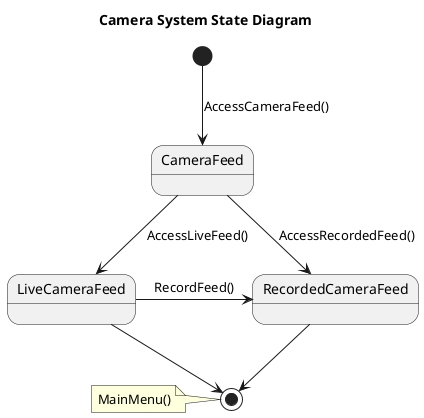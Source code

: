 @startuml
title Camera System State Diagram
[*] --> CameraFeed:AccessCameraFeed()
CameraFeed --> LiveCameraFeed:AccessLiveFeed()
CameraFeed --> RecordedCameraFeed:AccessRecordedFeed()
LiveCameraFeed -> RecordedCameraFeed:RecordFeed()
LiveCameraFeed --> [*]
RecordedCameraFeed --> [*]

note left
MainMenu()
end note
@enduml